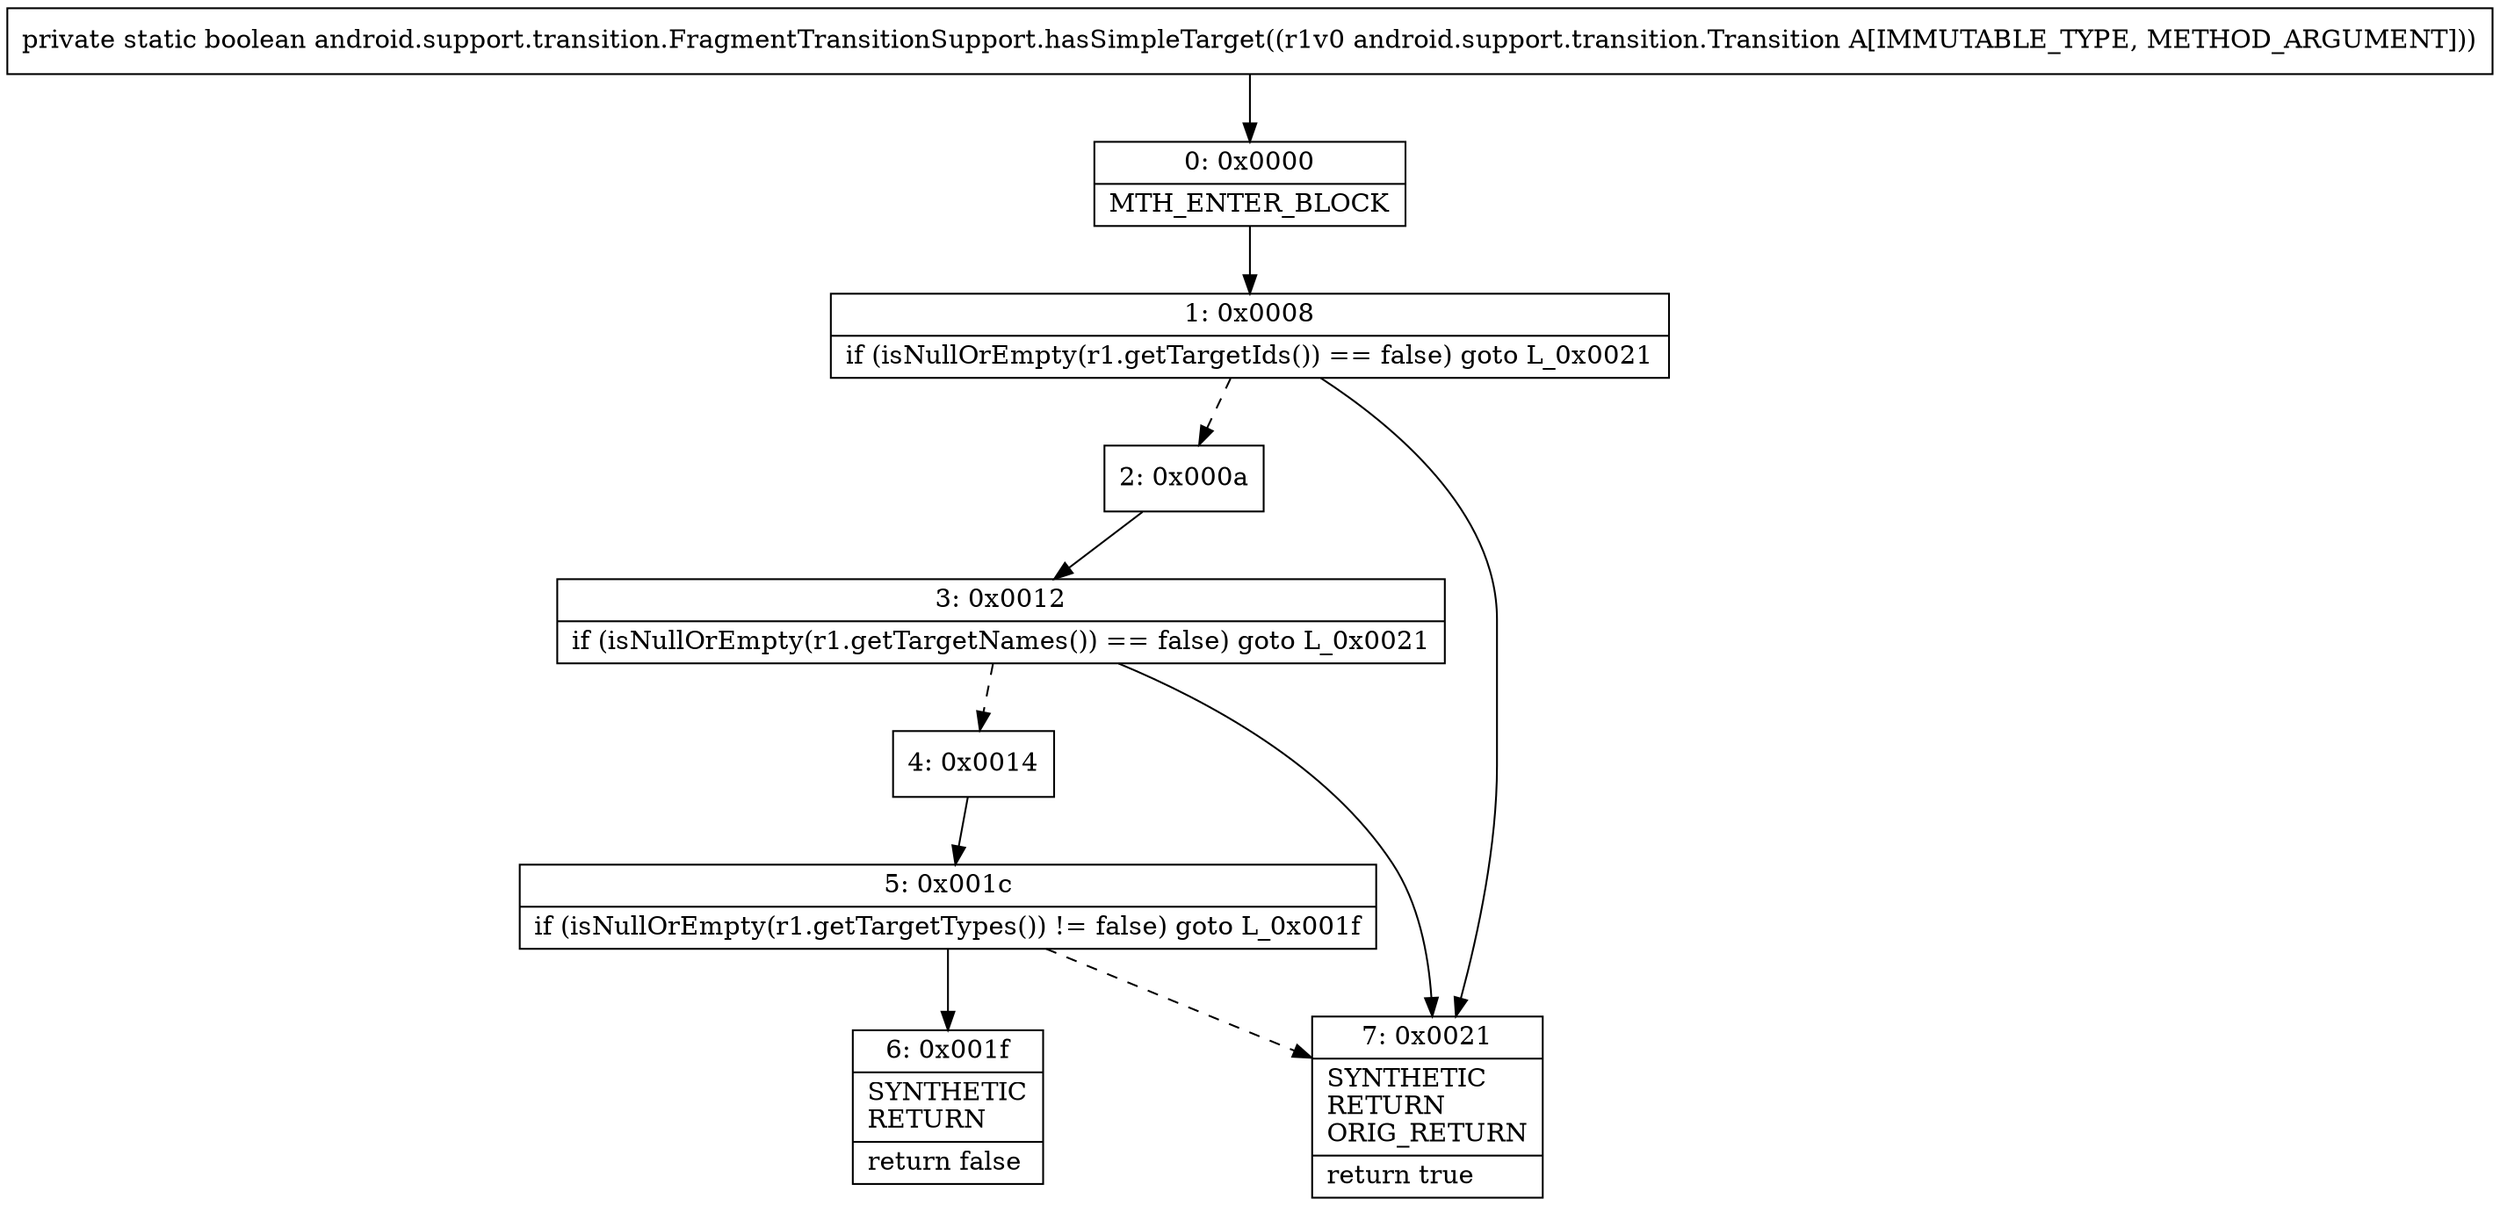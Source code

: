 digraph "CFG forandroid.support.transition.FragmentTransitionSupport.hasSimpleTarget(Landroid\/support\/transition\/Transition;)Z" {
Node_0 [shape=record,label="{0\:\ 0x0000|MTH_ENTER_BLOCK\l}"];
Node_1 [shape=record,label="{1\:\ 0x0008|if (isNullOrEmpty(r1.getTargetIds()) == false) goto L_0x0021\l}"];
Node_2 [shape=record,label="{2\:\ 0x000a}"];
Node_3 [shape=record,label="{3\:\ 0x0012|if (isNullOrEmpty(r1.getTargetNames()) == false) goto L_0x0021\l}"];
Node_4 [shape=record,label="{4\:\ 0x0014}"];
Node_5 [shape=record,label="{5\:\ 0x001c|if (isNullOrEmpty(r1.getTargetTypes()) != false) goto L_0x001f\l}"];
Node_6 [shape=record,label="{6\:\ 0x001f|SYNTHETIC\lRETURN\l|return false\l}"];
Node_7 [shape=record,label="{7\:\ 0x0021|SYNTHETIC\lRETURN\lORIG_RETURN\l|return true\l}"];
MethodNode[shape=record,label="{private static boolean android.support.transition.FragmentTransitionSupport.hasSimpleTarget((r1v0 android.support.transition.Transition A[IMMUTABLE_TYPE, METHOD_ARGUMENT])) }"];
MethodNode -> Node_0;
Node_0 -> Node_1;
Node_1 -> Node_2[style=dashed];
Node_1 -> Node_7;
Node_2 -> Node_3;
Node_3 -> Node_4[style=dashed];
Node_3 -> Node_7;
Node_4 -> Node_5;
Node_5 -> Node_6;
Node_5 -> Node_7[style=dashed];
}


